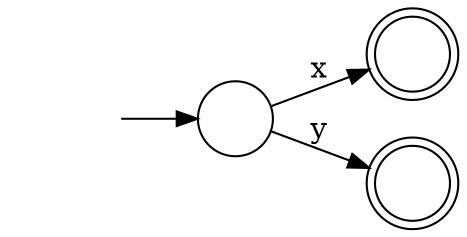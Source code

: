 digraph Automaton {
  rankdir = LR;
  0 [shape=circle,label=""];
  initial [shape=plaintext,label=""];
  initial -> 0
  0 -> 1 [label="x"]
  0 -> 2 [label="y"]
  1 [shape=doublecircle,label=""];
  2 [shape=doublecircle,label=""];
}
